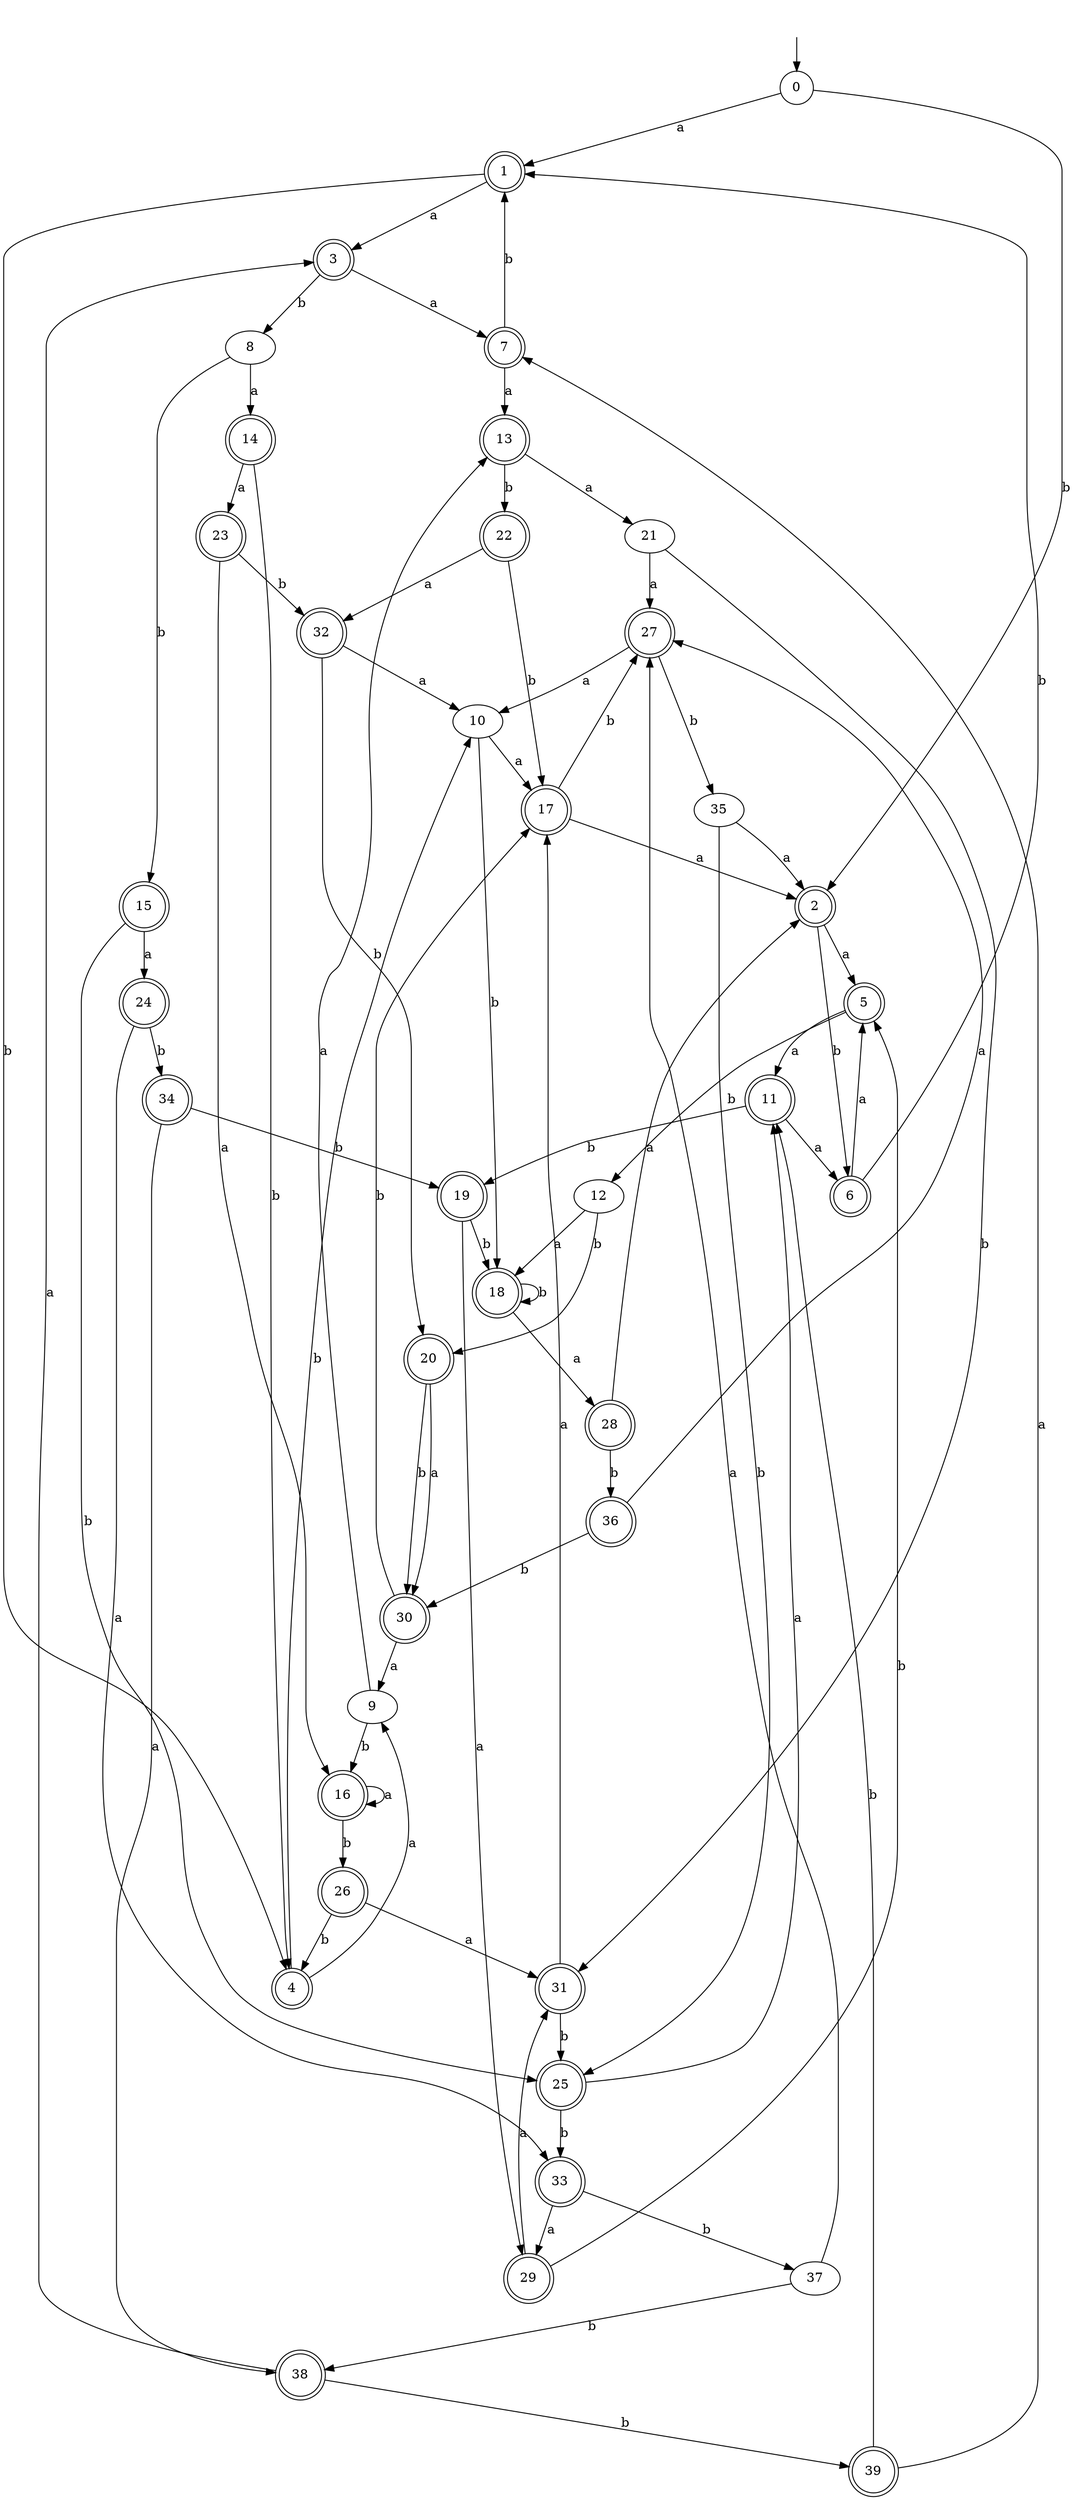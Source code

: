 digraph RandomDFA {
  __start0 [label="", shape=none];
  __start0 -> 0 [label=""];
  0 [shape=circle]
  0 -> 1 [label="a"]
  0 -> 2 [label="b"]
  1 [shape=doublecircle]
  1 -> 3 [label="a"]
  1 -> 4 [label="b"]
  2 [shape=doublecircle]
  2 -> 5 [label="a"]
  2 -> 6 [label="b"]
  3 [shape=doublecircle]
  3 -> 7 [label="a"]
  3 -> 8 [label="b"]
  4 [shape=doublecircle]
  4 -> 9 [label="a"]
  4 -> 10 [label="b"]
  5 [shape=doublecircle]
  5 -> 11 [label="a"]
  5 -> 12 [label="b"]
  6 [shape=doublecircle]
  6 -> 5 [label="a"]
  6 -> 1 [label="b"]
  7 [shape=doublecircle]
  7 -> 13 [label="a"]
  7 -> 1 [label="b"]
  8
  8 -> 14 [label="a"]
  8 -> 15 [label="b"]
  9
  9 -> 13 [label="a"]
  9 -> 16 [label="b"]
  10
  10 -> 17 [label="a"]
  10 -> 18 [label="b"]
  11 [shape=doublecircle]
  11 -> 6 [label="a"]
  11 -> 19 [label="b"]
  12
  12 -> 18 [label="a"]
  12 -> 20 [label="b"]
  13 [shape=doublecircle]
  13 -> 21 [label="a"]
  13 -> 22 [label="b"]
  14 [shape=doublecircle]
  14 -> 23 [label="a"]
  14 -> 4 [label="b"]
  15 [shape=doublecircle]
  15 -> 24 [label="a"]
  15 -> 25 [label="b"]
  16 [shape=doublecircle]
  16 -> 16 [label="a"]
  16 -> 26 [label="b"]
  17 [shape=doublecircle]
  17 -> 2 [label="a"]
  17 -> 27 [label="b"]
  18 [shape=doublecircle]
  18 -> 28 [label="a"]
  18 -> 18 [label="b"]
  19 [shape=doublecircle]
  19 -> 29 [label="a"]
  19 -> 18 [label="b"]
  20 [shape=doublecircle]
  20 -> 30 [label="a"]
  20 -> 30 [label="b"]
  21
  21 -> 27 [label="a"]
  21 -> 31 [label="b"]
  22 [shape=doublecircle]
  22 -> 32 [label="a"]
  22 -> 17 [label="b"]
  23 [shape=doublecircle]
  23 -> 16 [label="a"]
  23 -> 32 [label="b"]
  24 [shape=doublecircle]
  24 -> 33 [label="a"]
  24 -> 34 [label="b"]
  25 [shape=doublecircle]
  25 -> 11 [label="a"]
  25 -> 33 [label="b"]
  26 [shape=doublecircle]
  26 -> 31 [label="a"]
  26 -> 4 [label="b"]
  27 [shape=doublecircle]
  27 -> 10 [label="a"]
  27 -> 35 [label="b"]
  28 [shape=doublecircle]
  28 -> 2 [label="a"]
  28 -> 36 [label="b"]
  29 [shape=doublecircle]
  29 -> 31 [label="a"]
  29 -> 5 [label="b"]
  30 [shape=doublecircle]
  30 -> 9 [label="a"]
  30 -> 17 [label="b"]
  31 [shape=doublecircle]
  31 -> 17 [label="a"]
  31 -> 25 [label="b"]
  32 [shape=doublecircle]
  32 -> 10 [label="a"]
  32 -> 20 [label="b"]
  33 [shape=doublecircle]
  33 -> 29 [label="a"]
  33 -> 37 [label="b"]
  34 [shape=doublecircle]
  34 -> 38 [label="a"]
  34 -> 19 [label="b"]
  35
  35 -> 2 [label="a"]
  35 -> 25 [label="b"]
  36 [shape=doublecircle]
  36 -> 27 [label="a"]
  36 -> 30 [label="b"]
  37
  37 -> 27 [label="a"]
  37 -> 38 [label="b"]
  38 [shape=doublecircle]
  38 -> 3 [label="a"]
  38 -> 39 [label="b"]
  39 [shape=doublecircle]
  39 -> 7 [label="a"]
  39 -> 11 [label="b"]
}
